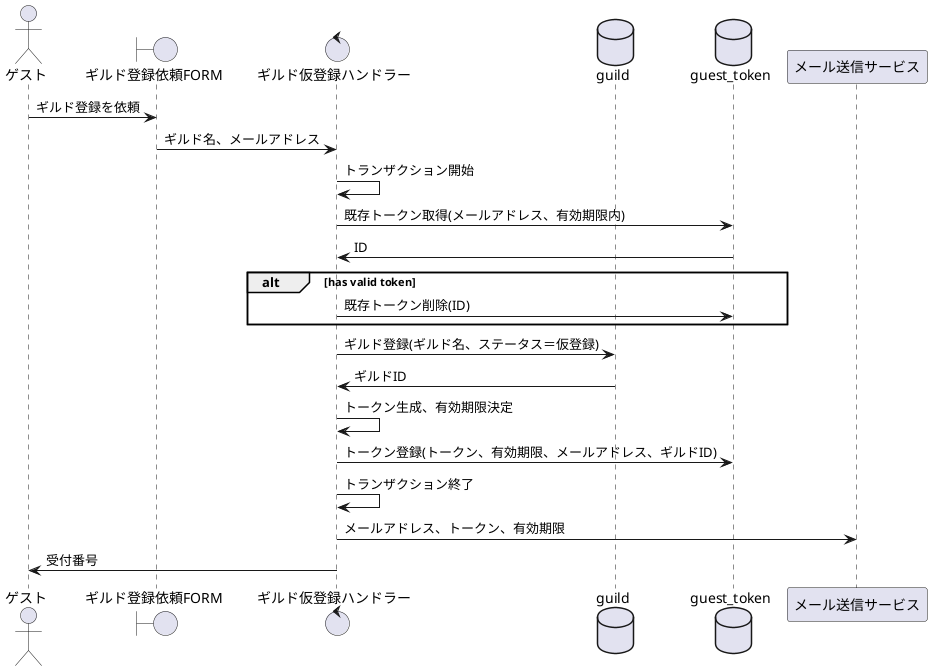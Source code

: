 @startuml

actor ゲスト as guest
boundary ギルド登録依頼FORM as form
control ギルド仮登録ハンドラー as handler
database guild
database guest_token
participant メール送信サービス as mail

guest -> form:ギルド登録を依頼
form -> handler:ギルド名、メールアドレス
handler -> handler:トランザクション開始
handler -> guest_token:既存トークン取得(メールアドレス、有効期限内)
guest_token -> handler:ID
alt has valid token
handler -> guest_token:既存トークン削除(ID)
end
handler -> guild:ギルド登録(ギルド名、ステータス＝仮登録)
guild -> handler:ギルドID
handler -> handler:トークン生成、有効期限決定
handler -> guest_token:トークン登録(トークン、有効期限、メールアドレス、ギルドID)
handler -> handler:トランザクション終了
handler -> mail:メールアドレス、トークン、有効期限
handler -> guest:受付番号

@enduml